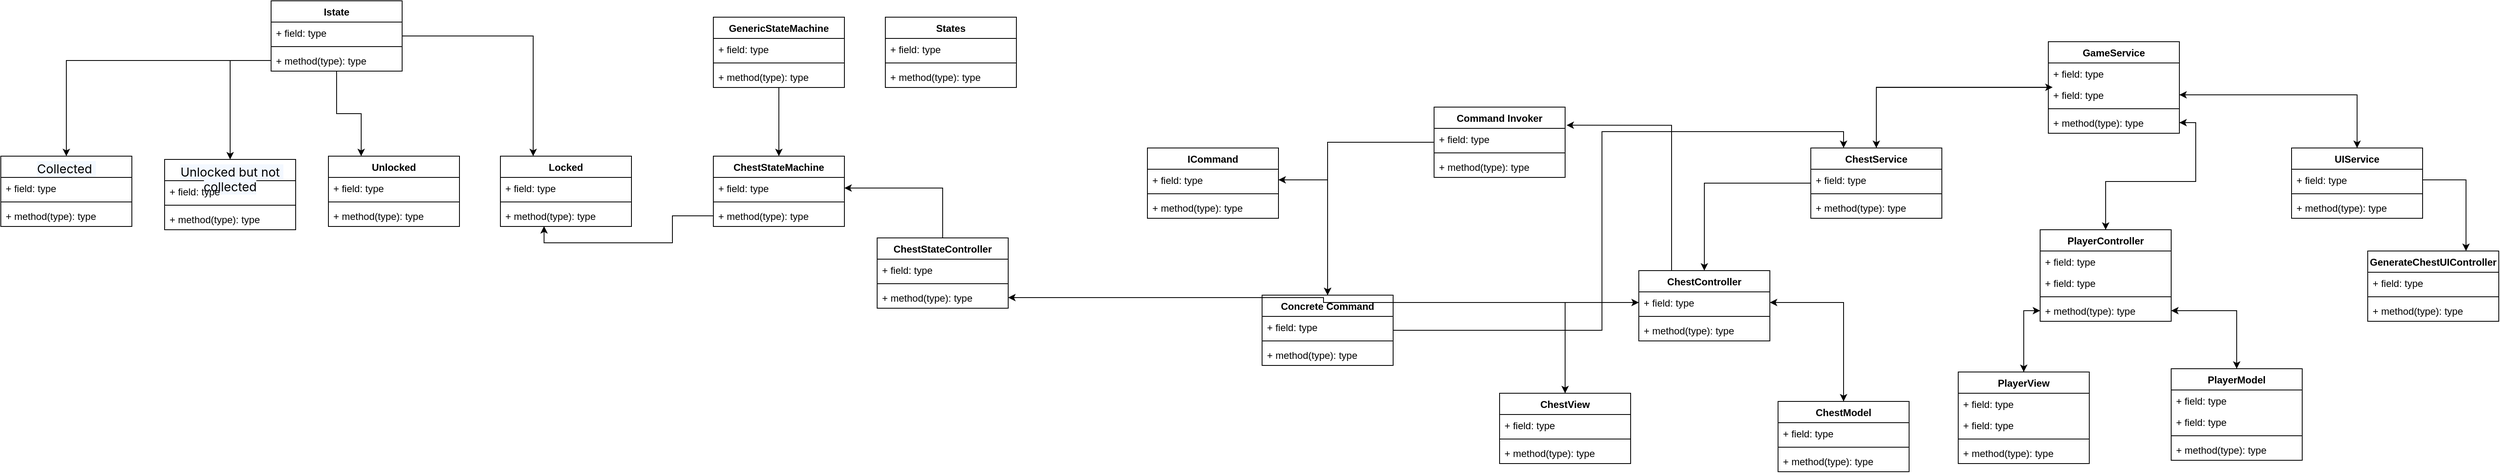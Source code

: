 <mxfile version="26.0.16">
  <diagram id="C5RBs43oDa-KdzZeNtuy" name="Page-1">
    <mxGraphModel dx="5441" dy="1869" grid="1" gridSize="10" guides="1" tooltips="1" connect="1" arrows="1" fold="1" page="1" pageScale="1" pageWidth="827" pageHeight="1169" math="0" shadow="0">
      <root>
        <mxCell id="WIyWlLk6GJQsqaUBKTNV-0" />
        <mxCell id="WIyWlLk6GJQsqaUBKTNV-1" parent="WIyWlLk6GJQsqaUBKTNV-0" />
        <mxCell id="Wycc-KUgtNByWeWUPAHY-30" style="edgeStyle=orthogonalEdgeStyle;rounded=0;orthogonalLoop=1;jettySize=auto;html=1;entryX=0.5;entryY=0;entryDx=0;entryDy=0;" parent="WIyWlLk6GJQsqaUBKTNV-1" source="Wycc-KUgtNByWeWUPAHY-13" target="Wycc-KUgtNByWeWUPAHY-22" edge="1">
          <mxGeometry relative="1" as="geometry" />
        </mxCell>
        <mxCell id="Wycc-KUgtNByWeWUPAHY-13" value="GameService" style="swimlane;fontStyle=1;align=center;verticalAlign=top;childLayout=stackLayout;horizontal=1;startSize=26;horizontalStack=0;resizeParent=1;resizeParentMax=0;resizeLast=0;collapsible=1;marginBottom=0;whiteSpace=wrap;html=1;" parent="WIyWlLk6GJQsqaUBKTNV-1" vertex="1">
          <mxGeometry x="370" y="90" width="160" height="112" as="geometry" />
        </mxCell>
        <mxCell id="Wycc-KUgtNByWeWUPAHY-29" value="+ field: type" style="text;strokeColor=none;fillColor=none;align=left;verticalAlign=top;spacingLeft=4;spacingRight=4;overflow=hidden;rotatable=0;points=[[0,0.5],[1,0.5]];portConstraint=eastwest;whiteSpace=wrap;html=1;" parent="Wycc-KUgtNByWeWUPAHY-13" vertex="1">
          <mxGeometry y="26" width="160" height="26" as="geometry" />
        </mxCell>
        <mxCell id="Wycc-KUgtNByWeWUPAHY-14" value="+ field: type" style="text;strokeColor=none;fillColor=none;align=left;verticalAlign=top;spacingLeft=4;spacingRight=4;overflow=hidden;rotatable=0;points=[[0,0.5],[1,0.5]];portConstraint=eastwest;whiteSpace=wrap;html=1;" parent="Wycc-KUgtNByWeWUPAHY-13" vertex="1">
          <mxGeometry y="52" width="160" height="26" as="geometry" />
        </mxCell>
        <mxCell id="Wycc-KUgtNByWeWUPAHY-15" value="" style="line;strokeWidth=1;fillColor=none;align=left;verticalAlign=middle;spacingTop=-1;spacingLeft=3;spacingRight=3;rotatable=0;labelPosition=right;points=[];portConstraint=eastwest;strokeColor=inherit;" parent="Wycc-KUgtNByWeWUPAHY-13" vertex="1">
          <mxGeometry y="78" width="160" height="8" as="geometry" />
        </mxCell>
        <mxCell id="Wycc-KUgtNByWeWUPAHY-16" value="+ method(type): type" style="text;strokeColor=none;fillColor=none;align=left;verticalAlign=top;spacingLeft=4;spacingRight=4;overflow=hidden;rotatable=0;points=[[0,0.5],[1,0.5]];portConstraint=eastwest;whiteSpace=wrap;html=1;" parent="Wycc-KUgtNByWeWUPAHY-13" vertex="1">
          <mxGeometry y="86" width="160" height="26" as="geometry" />
        </mxCell>
        <mxCell id="Wycc-KUgtNByWeWUPAHY-51" style="edgeStyle=orthogonalEdgeStyle;rounded=0;orthogonalLoop=1;jettySize=auto;html=1;exitX=0.5;exitY=0;exitDx=0;exitDy=0;" parent="WIyWlLk6GJQsqaUBKTNV-1" source="Wycc-KUgtNByWeWUPAHY-17" target="Wycc-KUgtNByWeWUPAHY-14" edge="1">
          <mxGeometry relative="1" as="geometry" />
        </mxCell>
        <mxCell id="Wycc-KUgtNByWeWUPAHY-17" value="UIService" style="swimlane;fontStyle=1;align=center;verticalAlign=top;childLayout=stackLayout;horizontal=1;startSize=26;horizontalStack=0;resizeParent=1;resizeParentMax=0;resizeLast=0;collapsible=1;marginBottom=0;whiteSpace=wrap;html=1;" parent="WIyWlLk6GJQsqaUBKTNV-1" vertex="1">
          <mxGeometry x="667" y="220" width="160" height="86" as="geometry" />
        </mxCell>
        <mxCell id="Wycc-KUgtNByWeWUPAHY-18" value="+ field: type" style="text;strokeColor=none;fillColor=none;align=left;verticalAlign=top;spacingLeft=4;spacingRight=4;overflow=hidden;rotatable=0;points=[[0,0.5],[1,0.5]];portConstraint=eastwest;whiteSpace=wrap;html=1;" parent="Wycc-KUgtNByWeWUPAHY-17" vertex="1">
          <mxGeometry y="26" width="160" height="26" as="geometry" />
        </mxCell>
        <mxCell id="Wycc-KUgtNByWeWUPAHY-19" value="" style="line;strokeWidth=1;fillColor=none;align=left;verticalAlign=middle;spacingTop=-1;spacingLeft=3;spacingRight=3;rotatable=0;labelPosition=right;points=[];portConstraint=eastwest;strokeColor=inherit;" parent="Wycc-KUgtNByWeWUPAHY-17" vertex="1">
          <mxGeometry y="52" width="160" height="8" as="geometry" />
        </mxCell>
        <mxCell id="Wycc-KUgtNByWeWUPAHY-20" value="+ method(type): type" style="text;strokeColor=none;fillColor=none;align=left;verticalAlign=top;spacingLeft=4;spacingRight=4;overflow=hidden;rotatable=0;points=[[0,0.5],[1,0.5]];portConstraint=eastwest;whiteSpace=wrap;html=1;" parent="Wycc-KUgtNByWeWUPAHY-17" vertex="1">
          <mxGeometry y="60" width="160" height="26" as="geometry" />
        </mxCell>
        <mxCell id="Wycc-KUgtNByWeWUPAHY-21" style="edgeStyle=orthogonalEdgeStyle;rounded=0;orthogonalLoop=1;jettySize=auto;html=1;entryX=0.5;entryY=0;entryDx=0;entryDy=0;" parent="WIyWlLk6GJQsqaUBKTNV-1" source="Wycc-KUgtNByWeWUPAHY-14" target="Wycc-KUgtNByWeWUPAHY-17" edge="1">
          <mxGeometry relative="1" as="geometry" />
        </mxCell>
        <mxCell id="Wycc-KUgtNByWeWUPAHY-35" style="edgeStyle=orthogonalEdgeStyle;rounded=0;orthogonalLoop=1;jettySize=auto;html=1;" parent="WIyWlLk6GJQsqaUBKTNV-1" source="Wycc-KUgtNByWeWUPAHY-22" target="Wycc-KUgtNByWeWUPAHY-31" edge="1">
          <mxGeometry relative="1" as="geometry" />
        </mxCell>
        <mxCell id="Wycc-KUgtNByWeWUPAHY-22" value="ChestService" style="swimlane;fontStyle=1;align=center;verticalAlign=top;childLayout=stackLayout;horizontal=1;startSize=26;horizontalStack=0;resizeParent=1;resizeParentMax=0;resizeLast=0;collapsible=1;marginBottom=0;whiteSpace=wrap;html=1;" parent="WIyWlLk6GJQsqaUBKTNV-1" vertex="1">
          <mxGeometry x="80" y="220" width="160" height="86" as="geometry" />
        </mxCell>
        <mxCell id="Wycc-KUgtNByWeWUPAHY-23" value="+ field: type" style="text;strokeColor=none;fillColor=none;align=left;verticalAlign=top;spacingLeft=4;spacingRight=4;overflow=hidden;rotatable=0;points=[[0,0.5],[1,0.5]];portConstraint=eastwest;whiteSpace=wrap;html=1;" parent="Wycc-KUgtNByWeWUPAHY-22" vertex="1">
          <mxGeometry y="26" width="160" height="26" as="geometry" />
        </mxCell>
        <mxCell id="Wycc-KUgtNByWeWUPAHY-24" value="" style="line;strokeWidth=1;fillColor=none;align=left;verticalAlign=middle;spacingTop=-1;spacingLeft=3;spacingRight=3;rotatable=0;labelPosition=right;points=[];portConstraint=eastwest;strokeColor=inherit;" parent="Wycc-KUgtNByWeWUPAHY-22" vertex="1">
          <mxGeometry y="52" width="160" height="8" as="geometry" />
        </mxCell>
        <mxCell id="Wycc-KUgtNByWeWUPAHY-25" value="+ method(type): type" style="text;strokeColor=none;fillColor=none;align=left;verticalAlign=top;spacingLeft=4;spacingRight=4;overflow=hidden;rotatable=0;points=[[0,0.5],[1,0.5]];portConstraint=eastwest;whiteSpace=wrap;html=1;" parent="Wycc-KUgtNByWeWUPAHY-22" vertex="1">
          <mxGeometry y="60" width="160" height="26" as="geometry" />
        </mxCell>
        <mxCell id="Wycc-KUgtNByWeWUPAHY-28" style="edgeStyle=orthogonalEdgeStyle;rounded=0;orthogonalLoop=1;jettySize=auto;html=1;entryX=0.033;entryY=0.146;entryDx=0;entryDy=0;entryPerimeter=0;" parent="WIyWlLk6GJQsqaUBKTNV-1" source="Wycc-KUgtNByWeWUPAHY-22" target="Wycc-KUgtNByWeWUPAHY-14" edge="1">
          <mxGeometry relative="1" as="geometry" />
        </mxCell>
        <mxCell id="Wycc-KUgtNByWeWUPAHY-31" value="ChestController" style="swimlane;fontStyle=1;align=center;verticalAlign=top;childLayout=stackLayout;horizontal=1;startSize=26;horizontalStack=0;resizeParent=1;resizeParentMax=0;resizeLast=0;collapsible=1;marginBottom=0;whiteSpace=wrap;html=1;" parent="WIyWlLk6GJQsqaUBKTNV-1" vertex="1">
          <mxGeometry x="-130" y="370" width="160" height="86" as="geometry" />
        </mxCell>
        <mxCell id="Wycc-KUgtNByWeWUPAHY-32" value="+ field: type" style="text;strokeColor=none;fillColor=none;align=left;verticalAlign=top;spacingLeft=4;spacingRight=4;overflow=hidden;rotatable=0;points=[[0,0.5],[1,0.5]];portConstraint=eastwest;whiteSpace=wrap;html=1;" parent="Wycc-KUgtNByWeWUPAHY-31" vertex="1">
          <mxGeometry y="26" width="160" height="26" as="geometry" />
        </mxCell>
        <mxCell id="Wycc-KUgtNByWeWUPAHY-33" value="" style="line;strokeWidth=1;fillColor=none;align=left;verticalAlign=middle;spacingTop=-1;spacingLeft=3;spacingRight=3;rotatable=0;labelPosition=right;points=[];portConstraint=eastwest;strokeColor=inherit;" parent="Wycc-KUgtNByWeWUPAHY-31" vertex="1">
          <mxGeometry y="52" width="160" height="8" as="geometry" />
        </mxCell>
        <mxCell id="Wycc-KUgtNByWeWUPAHY-34" value="+ method(type): type" style="text;strokeColor=none;fillColor=none;align=left;verticalAlign=top;spacingLeft=4;spacingRight=4;overflow=hidden;rotatable=0;points=[[0,0.5],[1,0.5]];portConstraint=eastwest;whiteSpace=wrap;html=1;" parent="Wycc-KUgtNByWeWUPAHY-31" vertex="1">
          <mxGeometry y="60" width="160" height="26" as="geometry" />
        </mxCell>
        <mxCell id="Wycc-KUgtNByWeWUPAHY-49" style="edgeStyle=orthogonalEdgeStyle;rounded=0;orthogonalLoop=1;jettySize=auto;html=1;exitX=0.5;exitY=0;exitDx=0;exitDy=0;entryX=0;entryY=0.5;entryDx=0;entryDy=0;" parent="WIyWlLk6GJQsqaUBKTNV-1" source="Wycc-KUgtNByWeWUPAHY-36" target="Wycc-KUgtNByWeWUPAHY-32" edge="1">
          <mxGeometry relative="1" as="geometry" />
        </mxCell>
        <mxCell id="Wycc-KUgtNByWeWUPAHY-36" value="ChestView" style="swimlane;fontStyle=1;align=center;verticalAlign=top;childLayout=stackLayout;horizontal=1;startSize=26;horizontalStack=0;resizeParent=1;resizeParentMax=0;resizeLast=0;collapsible=1;marginBottom=0;whiteSpace=wrap;html=1;" parent="WIyWlLk6GJQsqaUBKTNV-1" vertex="1">
          <mxGeometry x="-300" y="520" width="160" height="86" as="geometry" />
        </mxCell>
        <mxCell id="Wycc-KUgtNByWeWUPAHY-37" value="+ field: type" style="text;strokeColor=none;fillColor=none;align=left;verticalAlign=top;spacingLeft=4;spacingRight=4;overflow=hidden;rotatable=0;points=[[0,0.5],[1,0.5]];portConstraint=eastwest;whiteSpace=wrap;html=1;" parent="Wycc-KUgtNByWeWUPAHY-36" vertex="1">
          <mxGeometry y="26" width="160" height="26" as="geometry" />
        </mxCell>
        <mxCell id="Wycc-KUgtNByWeWUPAHY-38" value="" style="line;strokeWidth=1;fillColor=none;align=left;verticalAlign=middle;spacingTop=-1;spacingLeft=3;spacingRight=3;rotatable=0;labelPosition=right;points=[];portConstraint=eastwest;strokeColor=inherit;" parent="Wycc-KUgtNByWeWUPAHY-36" vertex="1">
          <mxGeometry y="52" width="160" height="8" as="geometry" />
        </mxCell>
        <mxCell id="Wycc-KUgtNByWeWUPAHY-39" value="+ method(type): type" style="text;strokeColor=none;fillColor=none;align=left;verticalAlign=top;spacingLeft=4;spacingRight=4;overflow=hidden;rotatable=0;points=[[0,0.5],[1,0.5]];portConstraint=eastwest;whiteSpace=wrap;html=1;" parent="Wycc-KUgtNByWeWUPAHY-36" vertex="1">
          <mxGeometry y="60" width="160" height="26" as="geometry" />
        </mxCell>
        <mxCell id="Wycc-KUgtNByWeWUPAHY-47" style="edgeStyle=orthogonalEdgeStyle;rounded=0;orthogonalLoop=1;jettySize=auto;html=1;exitX=0.5;exitY=0;exitDx=0;exitDy=0;entryX=1;entryY=0.5;entryDx=0;entryDy=0;" parent="WIyWlLk6GJQsqaUBKTNV-1" source="Wycc-KUgtNByWeWUPAHY-40" target="Wycc-KUgtNByWeWUPAHY-32" edge="1">
          <mxGeometry relative="1" as="geometry" />
        </mxCell>
        <mxCell id="Wycc-KUgtNByWeWUPAHY-40" value="ChestModel" style="swimlane;fontStyle=1;align=center;verticalAlign=top;childLayout=stackLayout;horizontal=1;startSize=26;horizontalStack=0;resizeParent=1;resizeParentMax=0;resizeLast=0;collapsible=1;marginBottom=0;whiteSpace=wrap;html=1;" parent="WIyWlLk6GJQsqaUBKTNV-1" vertex="1">
          <mxGeometry x="40" y="530" width="160" height="86" as="geometry" />
        </mxCell>
        <mxCell id="Wycc-KUgtNByWeWUPAHY-41" value="+ field: type" style="text;strokeColor=none;fillColor=none;align=left;verticalAlign=top;spacingLeft=4;spacingRight=4;overflow=hidden;rotatable=0;points=[[0,0.5],[1,0.5]];portConstraint=eastwest;whiteSpace=wrap;html=1;" parent="Wycc-KUgtNByWeWUPAHY-40" vertex="1">
          <mxGeometry y="26" width="160" height="26" as="geometry" />
        </mxCell>
        <mxCell id="Wycc-KUgtNByWeWUPAHY-42" value="" style="line;strokeWidth=1;fillColor=none;align=left;verticalAlign=middle;spacingTop=-1;spacingLeft=3;spacingRight=3;rotatable=0;labelPosition=right;points=[];portConstraint=eastwest;strokeColor=inherit;" parent="Wycc-KUgtNByWeWUPAHY-40" vertex="1">
          <mxGeometry y="52" width="160" height="8" as="geometry" />
        </mxCell>
        <mxCell id="Wycc-KUgtNByWeWUPAHY-43" value="+ method(type): type" style="text;strokeColor=none;fillColor=none;align=left;verticalAlign=top;spacingLeft=4;spacingRight=4;overflow=hidden;rotatable=0;points=[[0,0.5],[1,0.5]];portConstraint=eastwest;whiteSpace=wrap;html=1;" parent="Wycc-KUgtNByWeWUPAHY-40" vertex="1">
          <mxGeometry y="60" width="160" height="26" as="geometry" />
        </mxCell>
        <mxCell id="Wycc-KUgtNByWeWUPAHY-50" style="edgeStyle=orthogonalEdgeStyle;rounded=0;orthogonalLoop=1;jettySize=auto;html=1;exitX=0;exitY=0.5;exitDx=0;exitDy=0;entryX=0.5;entryY=0;entryDx=0;entryDy=0;" parent="WIyWlLk6GJQsqaUBKTNV-1" source="Wycc-KUgtNByWeWUPAHY-32" target="Wycc-KUgtNByWeWUPAHY-36" edge="1">
          <mxGeometry relative="1" as="geometry" />
        </mxCell>
        <mxCell id="Wycc-KUgtNByWeWUPAHY-52" style="edgeStyle=orthogonalEdgeStyle;rounded=0;orthogonalLoop=1;jettySize=auto;html=1;exitX=1;exitY=0.5;exitDx=0;exitDy=0;entryX=0.5;entryY=0;entryDx=0;entryDy=0;" parent="WIyWlLk6GJQsqaUBKTNV-1" source="Wycc-KUgtNByWeWUPAHY-32" target="Wycc-KUgtNByWeWUPAHY-40" edge="1">
          <mxGeometry relative="1" as="geometry" />
        </mxCell>
        <mxCell id="Wycc-KUgtNByWeWUPAHY-63" style="edgeStyle=orthogonalEdgeStyle;rounded=0;orthogonalLoop=1;jettySize=auto;html=1;entryX=1;entryY=0.5;entryDx=0;entryDy=0;" parent="WIyWlLk6GJQsqaUBKTNV-1" source="Wycc-KUgtNByWeWUPAHY-53" target="Wycc-KUgtNByWeWUPAHY-16" edge="1">
          <mxGeometry relative="1" as="geometry" />
        </mxCell>
        <mxCell id="Wycc-KUgtNByWeWUPAHY-53" value="PlayerController" style="swimlane;fontStyle=1;align=center;verticalAlign=top;childLayout=stackLayout;horizontal=1;startSize=26;horizontalStack=0;resizeParent=1;resizeParentMax=0;resizeLast=0;collapsible=1;marginBottom=0;whiteSpace=wrap;html=1;" parent="WIyWlLk6GJQsqaUBKTNV-1" vertex="1">
          <mxGeometry x="360" y="320" width="160" height="112" as="geometry" />
        </mxCell>
        <mxCell id="Wycc-KUgtNByWeWUPAHY-54" value="+ field: type" style="text;strokeColor=none;fillColor=none;align=left;verticalAlign=top;spacingLeft=4;spacingRight=4;overflow=hidden;rotatable=0;points=[[0,0.5],[1,0.5]];portConstraint=eastwest;whiteSpace=wrap;html=1;" parent="Wycc-KUgtNByWeWUPAHY-53" vertex="1">
          <mxGeometry y="26" width="160" height="26" as="geometry" />
        </mxCell>
        <mxCell id="Wycc-KUgtNByWeWUPAHY-55" value="+ field: type" style="text;strokeColor=none;fillColor=none;align=left;verticalAlign=top;spacingLeft=4;spacingRight=4;overflow=hidden;rotatable=0;points=[[0,0.5],[1,0.5]];portConstraint=eastwest;whiteSpace=wrap;html=1;" parent="Wycc-KUgtNByWeWUPAHY-53" vertex="1">
          <mxGeometry y="52" width="160" height="26" as="geometry" />
        </mxCell>
        <mxCell id="Wycc-KUgtNByWeWUPAHY-56" value="" style="line;strokeWidth=1;fillColor=none;align=left;verticalAlign=middle;spacingTop=-1;spacingLeft=3;spacingRight=3;rotatable=0;labelPosition=right;points=[];portConstraint=eastwest;strokeColor=inherit;" parent="Wycc-KUgtNByWeWUPAHY-53" vertex="1">
          <mxGeometry y="78" width="160" height="8" as="geometry" />
        </mxCell>
        <mxCell id="Wycc-KUgtNByWeWUPAHY-57" value="+ method(type): type" style="text;strokeColor=none;fillColor=none;align=left;verticalAlign=top;spacingLeft=4;spacingRight=4;overflow=hidden;rotatable=0;points=[[0,0.5],[1,0.5]];portConstraint=eastwest;whiteSpace=wrap;html=1;" parent="Wycc-KUgtNByWeWUPAHY-53" vertex="1">
          <mxGeometry y="86" width="160" height="26" as="geometry" />
        </mxCell>
        <mxCell id="Wycc-KUgtNByWeWUPAHY-62" style="edgeStyle=orthogonalEdgeStyle;rounded=0;orthogonalLoop=1;jettySize=auto;html=1;exitX=1;exitY=0.5;exitDx=0;exitDy=0;entryX=0.5;entryY=0;entryDx=0;entryDy=0;" parent="WIyWlLk6GJQsqaUBKTNV-1" source="Wycc-KUgtNByWeWUPAHY-16" target="Wycc-KUgtNByWeWUPAHY-53" edge="1">
          <mxGeometry relative="1" as="geometry" />
        </mxCell>
        <mxCell id="Wycc-KUgtNByWeWUPAHY-86" style="edgeStyle=orthogonalEdgeStyle;rounded=0;orthogonalLoop=1;jettySize=auto;html=1;entryX=1;entryY=0.5;entryDx=0;entryDy=0;" parent="WIyWlLk6GJQsqaUBKTNV-1" source="Wycc-KUgtNByWeWUPAHY-69" target="Wycc-KUgtNByWeWUPAHY-57" edge="1">
          <mxGeometry relative="1" as="geometry" />
        </mxCell>
        <mxCell id="Wycc-KUgtNByWeWUPAHY-69" value="PlayerModel" style="swimlane;fontStyle=1;align=center;verticalAlign=top;childLayout=stackLayout;horizontal=1;startSize=26;horizontalStack=0;resizeParent=1;resizeParentMax=0;resizeLast=0;collapsible=1;marginBottom=0;whiteSpace=wrap;html=1;" parent="WIyWlLk6GJQsqaUBKTNV-1" vertex="1">
          <mxGeometry x="520" y="490" width="160" height="112" as="geometry" />
        </mxCell>
        <mxCell id="Wycc-KUgtNByWeWUPAHY-70" value="+ field: type" style="text;strokeColor=none;fillColor=none;align=left;verticalAlign=top;spacingLeft=4;spacingRight=4;overflow=hidden;rotatable=0;points=[[0,0.5],[1,0.5]];portConstraint=eastwest;whiteSpace=wrap;html=1;" parent="Wycc-KUgtNByWeWUPAHY-69" vertex="1">
          <mxGeometry y="26" width="160" height="26" as="geometry" />
        </mxCell>
        <mxCell id="Wycc-KUgtNByWeWUPAHY-71" value="+ field: type" style="text;strokeColor=none;fillColor=none;align=left;verticalAlign=top;spacingLeft=4;spacingRight=4;overflow=hidden;rotatable=0;points=[[0,0.5],[1,0.5]];portConstraint=eastwest;whiteSpace=wrap;html=1;" parent="Wycc-KUgtNByWeWUPAHY-69" vertex="1">
          <mxGeometry y="52" width="160" height="26" as="geometry" />
        </mxCell>
        <mxCell id="Wycc-KUgtNByWeWUPAHY-72" value="" style="line;strokeWidth=1;fillColor=none;align=left;verticalAlign=middle;spacingTop=-1;spacingLeft=3;spacingRight=3;rotatable=0;labelPosition=right;points=[];portConstraint=eastwest;strokeColor=inherit;" parent="Wycc-KUgtNByWeWUPAHY-69" vertex="1">
          <mxGeometry y="78" width="160" height="8" as="geometry" />
        </mxCell>
        <mxCell id="Wycc-KUgtNByWeWUPAHY-73" value="+ method(type): type" style="text;strokeColor=none;fillColor=none;align=left;verticalAlign=top;spacingLeft=4;spacingRight=4;overflow=hidden;rotatable=0;points=[[0,0.5],[1,0.5]];portConstraint=eastwest;whiteSpace=wrap;html=1;" parent="Wycc-KUgtNByWeWUPAHY-69" vertex="1">
          <mxGeometry y="86" width="160" height="26" as="geometry" />
        </mxCell>
        <mxCell id="Wycc-KUgtNByWeWUPAHY-90" style="edgeStyle=orthogonalEdgeStyle;rounded=0;orthogonalLoop=1;jettySize=auto;html=1;entryX=0;entryY=0.5;entryDx=0;entryDy=0;" parent="WIyWlLk6GJQsqaUBKTNV-1" source="Wycc-KUgtNByWeWUPAHY-74" target="Wycc-KUgtNByWeWUPAHY-57" edge="1">
          <mxGeometry relative="1" as="geometry" />
        </mxCell>
        <mxCell id="Wycc-KUgtNByWeWUPAHY-74" value="PlayerView" style="swimlane;fontStyle=1;align=center;verticalAlign=top;childLayout=stackLayout;horizontal=1;startSize=26;horizontalStack=0;resizeParent=1;resizeParentMax=0;resizeLast=0;collapsible=1;marginBottom=0;whiteSpace=wrap;html=1;" parent="WIyWlLk6GJQsqaUBKTNV-1" vertex="1">
          <mxGeometry x="260" y="494" width="160" height="112" as="geometry" />
        </mxCell>
        <mxCell id="Wycc-KUgtNByWeWUPAHY-75" value="+ field: type" style="text;strokeColor=none;fillColor=none;align=left;verticalAlign=top;spacingLeft=4;spacingRight=4;overflow=hidden;rotatable=0;points=[[0,0.5],[1,0.5]];portConstraint=eastwest;whiteSpace=wrap;html=1;" parent="Wycc-KUgtNByWeWUPAHY-74" vertex="1">
          <mxGeometry y="26" width="160" height="26" as="geometry" />
        </mxCell>
        <mxCell id="Wycc-KUgtNByWeWUPAHY-76" value="+ field: type" style="text;strokeColor=none;fillColor=none;align=left;verticalAlign=top;spacingLeft=4;spacingRight=4;overflow=hidden;rotatable=0;points=[[0,0.5],[1,0.5]];portConstraint=eastwest;whiteSpace=wrap;html=1;" parent="Wycc-KUgtNByWeWUPAHY-74" vertex="1">
          <mxGeometry y="52" width="160" height="26" as="geometry" />
        </mxCell>
        <mxCell id="Wycc-KUgtNByWeWUPAHY-77" value="" style="line;strokeWidth=1;fillColor=none;align=left;verticalAlign=middle;spacingTop=-1;spacingLeft=3;spacingRight=3;rotatable=0;labelPosition=right;points=[];portConstraint=eastwest;strokeColor=inherit;" parent="Wycc-KUgtNByWeWUPAHY-74" vertex="1">
          <mxGeometry y="78" width="160" height="8" as="geometry" />
        </mxCell>
        <mxCell id="Wycc-KUgtNByWeWUPAHY-78" value="+ method(type): type" style="text;strokeColor=none;fillColor=none;align=left;verticalAlign=top;spacingLeft=4;spacingRight=4;overflow=hidden;rotatable=0;points=[[0,0.5],[1,0.5]];portConstraint=eastwest;whiteSpace=wrap;html=1;" parent="Wycc-KUgtNByWeWUPAHY-74" vertex="1">
          <mxGeometry y="86" width="160" height="26" as="geometry" />
        </mxCell>
        <mxCell id="Wycc-KUgtNByWeWUPAHY-85" style="edgeStyle=orthogonalEdgeStyle;rounded=0;orthogonalLoop=1;jettySize=auto;html=1;exitX=1;exitY=0.5;exitDx=0;exitDy=0;entryX=0.5;entryY=0;entryDx=0;entryDy=0;" parent="WIyWlLk6GJQsqaUBKTNV-1" source="Wycc-KUgtNByWeWUPAHY-57" target="Wycc-KUgtNByWeWUPAHY-69" edge="1">
          <mxGeometry relative="1" as="geometry" />
        </mxCell>
        <mxCell id="Wycc-KUgtNByWeWUPAHY-89" style="edgeStyle=orthogonalEdgeStyle;rounded=0;orthogonalLoop=1;jettySize=auto;html=1;exitX=0;exitY=0.5;exitDx=0;exitDy=0;" parent="WIyWlLk6GJQsqaUBKTNV-1" source="Wycc-KUgtNByWeWUPAHY-57" target="Wycc-KUgtNByWeWUPAHY-74" edge="1">
          <mxGeometry relative="1" as="geometry" />
        </mxCell>
        <mxCell id="Wycc-KUgtNByWeWUPAHY-91" value="ICommand" style="swimlane;fontStyle=1;align=center;verticalAlign=top;childLayout=stackLayout;horizontal=1;startSize=26;horizontalStack=0;resizeParent=1;resizeParentMax=0;resizeLast=0;collapsible=1;marginBottom=0;whiteSpace=wrap;html=1;" parent="WIyWlLk6GJQsqaUBKTNV-1" vertex="1">
          <mxGeometry x="-730" y="220" width="160" height="86" as="geometry" />
        </mxCell>
        <mxCell id="Wycc-KUgtNByWeWUPAHY-92" value="+ field: type" style="text;strokeColor=none;fillColor=none;align=left;verticalAlign=top;spacingLeft=4;spacingRight=4;overflow=hidden;rotatable=0;points=[[0,0.5],[1,0.5]];portConstraint=eastwest;whiteSpace=wrap;html=1;" parent="Wycc-KUgtNByWeWUPAHY-91" vertex="1">
          <mxGeometry y="26" width="160" height="26" as="geometry" />
        </mxCell>
        <mxCell id="Wycc-KUgtNByWeWUPAHY-93" value="" style="line;strokeWidth=1;fillColor=none;align=left;verticalAlign=middle;spacingTop=-1;spacingLeft=3;spacingRight=3;rotatable=0;labelPosition=right;points=[];portConstraint=eastwest;strokeColor=inherit;" parent="Wycc-KUgtNByWeWUPAHY-91" vertex="1">
          <mxGeometry y="52" width="160" height="8" as="geometry" />
        </mxCell>
        <mxCell id="Wycc-KUgtNByWeWUPAHY-94" value="+ method(type): type" style="text;strokeColor=none;fillColor=none;align=left;verticalAlign=top;spacingLeft=4;spacingRight=4;overflow=hidden;rotatable=0;points=[[0,0.5],[1,0.5]];portConstraint=eastwest;whiteSpace=wrap;html=1;" parent="Wycc-KUgtNByWeWUPAHY-91" vertex="1">
          <mxGeometry y="60" width="160" height="26" as="geometry" />
        </mxCell>
        <mxCell id="Wycc-KUgtNByWeWUPAHY-106" style="edgeStyle=orthogonalEdgeStyle;rounded=0;orthogonalLoop=1;jettySize=auto;html=1;entryX=1;entryY=0.5;entryDx=0;entryDy=0;" parent="WIyWlLk6GJQsqaUBKTNV-1" source="Wycc-KUgtNByWeWUPAHY-96" target="Wycc-KUgtNByWeWUPAHY-92" edge="1">
          <mxGeometry relative="1" as="geometry" />
        </mxCell>
        <mxCell id="Wycc-KUgtNByWeWUPAHY-120" style="edgeStyle=orthogonalEdgeStyle;rounded=0;orthogonalLoop=1;jettySize=auto;html=1;entryX=0.25;entryY=0;entryDx=0;entryDy=0;" parent="WIyWlLk6GJQsqaUBKTNV-1" source="Wycc-KUgtNByWeWUPAHY-96" target="Wycc-KUgtNByWeWUPAHY-22" edge="1">
          <mxGeometry relative="1" as="geometry" />
        </mxCell>
        <mxCell id="Wycc-KUgtNByWeWUPAHY-96" value="Concrete Command" style="swimlane;fontStyle=1;align=center;verticalAlign=top;childLayout=stackLayout;horizontal=1;startSize=26;horizontalStack=0;resizeParent=1;resizeParentMax=0;resizeLast=0;collapsible=1;marginBottom=0;whiteSpace=wrap;html=1;" parent="WIyWlLk6GJQsqaUBKTNV-1" vertex="1">
          <mxGeometry x="-590" y="400" width="160" height="86" as="geometry" />
        </mxCell>
        <mxCell id="Wycc-KUgtNByWeWUPAHY-97" value="+ field: type" style="text;strokeColor=none;fillColor=none;align=left;verticalAlign=top;spacingLeft=4;spacingRight=4;overflow=hidden;rotatable=0;points=[[0,0.5],[1,0.5]];portConstraint=eastwest;whiteSpace=wrap;html=1;" parent="Wycc-KUgtNByWeWUPAHY-96" vertex="1">
          <mxGeometry y="26" width="160" height="26" as="geometry" />
        </mxCell>
        <mxCell id="Wycc-KUgtNByWeWUPAHY-98" value="" style="line;strokeWidth=1;fillColor=none;align=left;verticalAlign=middle;spacingTop=-1;spacingLeft=3;spacingRight=3;rotatable=0;labelPosition=right;points=[];portConstraint=eastwest;strokeColor=inherit;" parent="Wycc-KUgtNByWeWUPAHY-96" vertex="1">
          <mxGeometry y="52" width="160" height="8" as="geometry" />
        </mxCell>
        <mxCell id="Wycc-KUgtNByWeWUPAHY-99" value="+ method(type): type" style="text;strokeColor=none;fillColor=none;align=left;verticalAlign=top;spacingLeft=4;spacingRight=4;overflow=hidden;rotatable=0;points=[[0,0.5],[1,0.5]];portConstraint=eastwest;whiteSpace=wrap;html=1;" parent="Wycc-KUgtNByWeWUPAHY-96" vertex="1">
          <mxGeometry y="60" width="160" height="26" as="geometry" />
        </mxCell>
        <mxCell id="Wycc-KUgtNByWeWUPAHY-105" style="edgeStyle=orthogonalEdgeStyle;rounded=0;orthogonalLoop=1;jettySize=auto;html=1;exitX=1;exitY=0.5;exitDx=0;exitDy=0;" parent="WIyWlLk6GJQsqaUBKTNV-1" source="Wycc-KUgtNByWeWUPAHY-92" target="Wycc-KUgtNByWeWUPAHY-96" edge="1">
          <mxGeometry relative="1" as="geometry" />
        </mxCell>
        <mxCell id="Wycc-KUgtNByWeWUPAHY-111" style="edgeStyle=orthogonalEdgeStyle;rounded=0;orthogonalLoop=1;jettySize=auto;html=1;" parent="WIyWlLk6GJQsqaUBKTNV-1" source="Wycc-KUgtNByWeWUPAHY-107" target="Wycc-KUgtNByWeWUPAHY-96" edge="1">
          <mxGeometry relative="1" as="geometry" />
        </mxCell>
        <mxCell id="Wycc-KUgtNByWeWUPAHY-107" value="Command Invoker" style="swimlane;fontStyle=1;align=center;verticalAlign=top;childLayout=stackLayout;horizontal=1;startSize=26;horizontalStack=0;resizeParent=1;resizeParentMax=0;resizeLast=0;collapsible=1;marginBottom=0;whiteSpace=wrap;html=1;" parent="WIyWlLk6GJQsqaUBKTNV-1" vertex="1">
          <mxGeometry x="-380" y="170" width="160" height="86" as="geometry" />
        </mxCell>
        <mxCell id="Wycc-KUgtNByWeWUPAHY-108" value="+ field: type" style="text;strokeColor=none;fillColor=none;align=left;verticalAlign=top;spacingLeft=4;spacingRight=4;overflow=hidden;rotatable=0;points=[[0,0.5],[1,0.5]];portConstraint=eastwest;whiteSpace=wrap;html=1;" parent="Wycc-KUgtNByWeWUPAHY-107" vertex="1">
          <mxGeometry y="26" width="160" height="26" as="geometry" />
        </mxCell>
        <mxCell id="Wycc-KUgtNByWeWUPAHY-109" value="" style="line;strokeWidth=1;fillColor=none;align=left;verticalAlign=middle;spacingTop=-1;spacingLeft=3;spacingRight=3;rotatable=0;labelPosition=right;points=[];portConstraint=eastwest;strokeColor=inherit;" parent="Wycc-KUgtNByWeWUPAHY-107" vertex="1">
          <mxGeometry y="52" width="160" height="8" as="geometry" />
        </mxCell>
        <mxCell id="Wycc-KUgtNByWeWUPAHY-110" value="+ method(type): type" style="text;strokeColor=none;fillColor=none;align=left;verticalAlign=top;spacingLeft=4;spacingRight=4;overflow=hidden;rotatable=0;points=[[0,0.5],[1,0.5]];portConstraint=eastwest;whiteSpace=wrap;html=1;" parent="Wycc-KUgtNByWeWUPAHY-107" vertex="1">
          <mxGeometry y="60" width="160" height="26" as="geometry" />
        </mxCell>
        <mxCell id="Wycc-KUgtNByWeWUPAHY-113" style="edgeStyle=orthogonalEdgeStyle;rounded=0;orthogonalLoop=1;jettySize=auto;html=1;exitX=0.25;exitY=0;exitDx=0;exitDy=0;entryX=1.011;entryY=-0.147;entryDx=0;entryDy=0;entryPerimeter=0;" parent="WIyWlLk6GJQsqaUBKTNV-1" source="Wycc-KUgtNByWeWUPAHY-31" target="Wycc-KUgtNByWeWUPAHY-108" edge="1">
          <mxGeometry relative="1" as="geometry" />
        </mxCell>
        <mxCell id="BJpJYRAkZO65a7XkcOXA-16" style="edgeStyle=orthogonalEdgeStyle;rounded=0;orthogonalLoop=1;jettySize=auto;html=1;entryX=0.5;entryY=0;entryDx=0;entryDy=0;" edge="1" parent="WIyWlLk6GJQsqaUBKTNV-1" source="BJpJYRAkZO65a7XkcOXA-0" target="BJpJYRAkZO65a7XkcOXA-12">
          <mxGeometry relative="1" as="geometry" />
        </mxCell>
        <mxCell id="BJpJYRAkZO65a7XkcOXA-0" value="GenericStateMachine" style="swimlane;fontStyle=1;align=center;verticalAlign=top;childLayout=stackLayout;horizontal=1;startSize=26;horizontalStack=0;resizeParent=1;resizeParentMax=0;resizeLast=0;collapsible=1;marginBottom=0;whiteSpace=wrap;html=1;" vertex="1" parent="WIyWlLk6GJQsqaUBKTNV-1">
          <mxGeometry x="-1260" y="60" width="160" height="86" as="geometry" />
        </mxCell>
        <mxCell id="BJpJYRAkZO65a7XkcOXA-1" value="+ field: type" style="text;strokeColor=none;fillColor=none;align=left;verticalAlign=top;spacingLeft=4;spacingRight=4;overflow=hidden;rotatable=0;points=[[0,0.5],[1,0.5]];portConstraint=eastwest;whiteSpace=wrap;html=1;" vertex="1" parent="BJpJYRAkZO65a7XkcOXA-0">
          <mxGeometry y="26" width="160" height="26" as="geometry" />
        </mxCell>
        <mxCell id="BJpJYRAkZO65a7XkcOXA-2" value="" style="line;strokeWidth=1;fillColor=none;align=left;verticalAlign=middle;spacingTop=-1;spacingLeft=3;spacingRight=3;rotatable=0;labelPosition=right;points=[];portConstraint=eastwest;strokeColor=inherit;" vertex="1" parent="BJpJYRAkZO65a7XkcOXA-0">
          <mxGeometry y="52" width="160" height="8" as="geometry" />
        </mxCell>
        <mxCell id="BJpJYRAkZO65a7XkcOXA-3" value="+ method(type): type" style="text;strokeColor=none;fillColor=none;align=left;verticalAlign=top;spacingLeft=4;spacingRight=4;overflow=hidden;rotatable=0;points=[[0,0.5],[1,0.5]];portConstraint=eastwest;whiteSpace=wrap;html=1;" vertex="1" parent="BJpJYRAkZO65a7XkcOXA-0">
          <mxGeometry y="60" width="160" height="26" as="geometry" />
        </mxCell>
        <mxCell id="BJpJYRAkZO65a7XkcOXA-34" style="edgeStyle=orthogonalEdgeStyle;rounded=0;orthogonalLoop=1;jettySize=auto;html=1;entryX=0.25;entryY=0;entryDx=0;entryDy=0;" edge="1" parent="WIyWlLk6GJQsqaUBKTNV-1" source="BJpJYRAkZO65a7XkcOXA-4" target="BJpJYRAkZO65a7XkcOXA-21">
          <mxGeometry relative="1" as="geometry" />
        </mxCell>
        <mxCell id="BJpJYRAkZO65a7XkcOXA-36" style="edgeStyle=orthogonalEdgeStyle;rounded=0;orthogonalLoop=1;jettySize=auto;html=1;entryX=0.25;entryY=0;entryDx=0;entryDy=0;" edge="1" parent="WIyWlLk6GJQsqaUBKTNV-1" source="BJpJYRAkZO65a7XkcOXA-4" target="BJpJYRAkZO65a7XkcOXA-17">
          <mxGeometry relative="1" as="geometry" />
        </mxCell>
        <mxCell id="BJpJYRAkZO65a7XkcOXA-4" value="Istate" style="swimlane;fontStyle=1;align=center;verticalAlign=top;childLayout=stackLayout;horizontal=1;startSize=26;horizontalStack=0;resizeParent=1;resizeParentMax=0;resizeLast=0;collapsible=1;marginBottom=0;whiteSpace=wrap;html=1;" vertex="1" parent="WIyWlLk6GJQsqaUBKTNV-1">
          <mxGeometry x="-1800" y="40" width="160" height="86" as="geometry" />
        </mxCell>
        <mxCell id="BJpJYRAkZO65a7XkcOXA-5" value="+ field: type" style="text;strokeColor=none;fillColor=none;align=left;verticalAlign=top;spacingLeft=4;spacingRight=4;overflow=hidden;rotatable=0;points=[[0,0.5],[1,0.5]];portConstraint=eastwest;whiteSpace=wrap;html=1;" vertex="1" parent="BJpJYRAkZO65a7XkcOXA-4">
          <mxGeometry y="26" width="160" height="26" as="geometry" />
        </mxCell>
        <mxCell id="BJpJYRAkZO65a7XkcOXA-6" value="" style="line;strokeWidth=1;fillColor=none;align=left;verticalAlign=middle;spacingTop=-1;spacingLeft=3;spacingRight=3;rotatable=0;labelPosition=right;points=[];portConstraint=eastwest;strokeColor=inherit;" vertex="1" parent="BJpJYRAkZO65a7XkcOXA-4">
          <mxGeometry y="52" width="160" height="8" as="geometry" />
        </mxCell>
        <mxCell id="BJpJYRAkZO65a7XkcOXA-7" value="+ method(type): type" style="text;strokeColor=none;fillColor=none;align=left;verticalAlign=top;spacingLeft=4;spacingRight=4;overflow=hidden;rotatable=0;points=[[0,0.5],[1,0.5]];portConstraint=eastwest;whiteSpace=wrap;html=1;" vertex="1" parent="BJpJYRAkZO65a7XkcOXA-4">
          <mxGeometry y="60" width="160" height="26" as="geometry" />
        </mxCell>
        <mxCell id="BJpJYRAkZO65a7XkcOXA-8" value="States" style="swimlane;fontStyle=1;align=center;verticalAlign=top;childLayout=stackLayout;horizontal=1;startSize=26;horizontalStack=0;resizeParent=1;resizeParentMax=0;resizeLast=0;collapsible=1;marginBottom=0;whiteSpace=wrap;html=1;" vertex="1" parent="WIyWlLk6GJQsqaUBKTNV-1">
          <mxGeometry x="-1050" y="60" width="160" height="86" as="geometry" />
        </mxCell>
        <mxCell id="BJpJYRAkZO65a7XkcOXA-9" value="+ field: type" style="text;strokeColor=none;fillColor=none;align=left;verticalAlign=top;spacingLeft=4;spacingRight=4;overflow=hidden;rotatable=0;points=[[0,0.5],[1,0.5]];portConstraint=eastwest;whiteSpace=wrap;html=1;" vertex="1" parent="BJpJYRAkZO65a7XkcOXA-8">
          <mxGeometry y="26" width="160" height="26" as="geometry" />
        </mxCell>
        <mxCell id="BJpJYRAkZO65a7XkcOXA-10" value="" style="line;strokeWidth=1;fillColor=none;align=left;verticalAlign=middle;spacingTop=-1;spacingLeft=3;spacingRight=3;rotatable=0;labelPosition=right;points=[];portConstraint=eastwest;strokeColor=inherit;" vertex="1" parent="BJpJYRAkZO65a7XkcOXA-8">
          <mxGeometry y="52" width="160" height="8" as="geometry" />
        </mxCell>
        <mxCell id="BJpJYRAkZO65a7XkcOXA-11" value="+ method(type): type" style="text;strokeColor=none;fillColor=none;align=left;verticalAlign=top;spacingLeft=4;spacingRight=4;overflow=hidden;rotatable=0;points=[[0,0.5],[1,0.5]];portConstraint=eastwest;whiteSpace=wrap;html=1;" vertex="1" parent="BJpJYRAkZO65a7XkcOXA-8">
          <mxGeometry y="60" width="160" height="26" as="geometry" />
        </mxCell>
        <mxCell id="BJpJYRAkZO65a7XkcOXA-12" value="ChestStateMachine" style="swimlane;fontStyle=1;align=center;verticalAlign=top;childLayout=stackLayout;horizontal=1;startSize=26;horizontalStack=0;resizeParent=1;resizeParentMax=0;resizeLast=0;collapsible=1;marginBottom=0;whiteSpace=wrap;html=1;" vertex="1" parent="WIyWlLk6GJQsqaUBKTNV-1">
          <mxGeometry x="-1260" y="230" width="160" height="86" as="geometry" />
        </mxCell>
        <mxCell id="BJpJYRAkZO65a7XkcOXA-13" value="+ field: type" style="text;strokeColor=none;fillColor=none;align=left;verticalAlign=top;spacingLeft=4;spacingRight=4;overflow=hidden;rotatable=0;points=[[0,0.5],[1,0.5]];portConstraint=eastwest;whiteSpace=wrap;html=1;" vertex="1" parent="BJpJYRAkZO65a7XkcOXA-12">
          <mxGeometry y="26" width="160" height="26" as="geometry" />
        </mxCell>
        <mxCell id="BJpJYRAkZO65a7XkcOXA-14" value="" style="line;strokeWidth=1;fillColor=none;align=left;verticalAlign=middle;spacingTop=-1;spacingLeft=3;spacingRight=3;rotatable=0;labelPosition=right;points=[];portConstraint=eastwest;strokeColor=inherit;" vertex="1" parent="BJpJYRAkZO65a7XkcOXA-12">
          <mxGeometry y="52" width="160" height="8" as="geometry" />
        </mxCell>
        <mxCell id="BJpJYRAkZO65a7XkcOXA-15" value="+ method(type): type" style="text;strokeColor=none;fillColor=none;align=left;verticalAlign=top;spacingLeft=4;spacingRight=4;overflow=hidden;rotatable=0;points=[[0,0.5],[1,0.5]];portConstraint=eastwest;whiteSpace=wrap;html=1;" vertex="1" parent="BJpJYRAkZO65a7XkcOXA-12">
          <mxGeometry y="60" width="160" height="26" as="geometry" />
        </mxCell>
        <mxCell id="BJpJYRAkZO65a7XkcOXA-17" value="Locked" style="swimlane;fontStyle=1;align=center;verticalAlign=top;childLayout=stackLayout;horizontal=1;startSize=26;horizontalStack=0;resizeParent=1;resizeParentMax=0;resizeLast=0;collapsible=1;marginBottom=0;whiteSpace=wrap;html=1;" vertex="1" parent="WIyWlLk6GJQsqaUBKTNV-1">
          <mxGeometry x="-1520" y="230" width="160" height="86" as="geometry" />
        </mxCell>
        <mxCell id="BJpJYRAkZO65a7XkcOXA-18" value="+ field: type" style="text;strokeColor=none;fillColor=none;align=left;verticalAlign=top;spacingLeft=4;spacingRight=4;overflow=hidden;rotatable=0;points=[[0,0.5],[1,0.5]];portConstraint=eastwest;whiteSpace=wrap;html=1;" vertex="1" parent="BJpJYRAkZO65a7XkcOXA-17">
          <mxGeometry y="26" width="160" height="26" as="geometry" />
        </mxCell>
        <mxCell id="BJpJYRAkZO65a7XkcOXA-19" value="" style="line;strokeWidth=1;fillColor=none;align=left;verticalAlign=middle;spacingTop=-1;spacingLeft=3;spacingRight=3;rotatable=0;labelPosition=right;points=[];portConstraint=eastwest;strokeColor=inherit;" vertex="1" parent="BJpJYRAkZO65a7XkcOXA-17">
          <mxGeometry y="52" width="160" height="8" as="geometry" />
        </mxCell>
        <mxCell id="BJpJYRAkZO65a7XkcOXA-20" value="+ method(type): type" style="text;strokeColor=none;fillColor=none;align=left;verticalAlign=top;spacingLeft=4;spacingRight=4;overflow=hidden;rotatable=0;points=[[0,0.5],[1,0.5]];portConstraint=eastwest;whiteSpace=wrap;html=1;" vertex="1" parent="BJpJYRAkZO65a7XkcOXA-17">
          <mxGeometry y="60" width="160" height="26" as="geometry" />
        </mxCell>
        <mxCell id="BJpJYRAkZO65a7XkcOXA-21" value="Unlocked" style="swimlane;fontStyle=1;align=center;verticalAlign=top;childLayout=stackLayout;horizontal=1;startSize=26;horizontalStack=0;resizeParent=1;resizeParentMax=0;resizeLast=0;collapsible=1;marginBottom=0;whiteSpace=wrap;html=1;" vertex="1" parent="WIyWlLk6GJQsqaUBKTNV-1">
          <mxGeometry x="-1730" y="230" width="160" height="86" as="geometry" />
        </mxCell>
        <mxCell id="BJpJYRAkZO65a7XkcOXA-22" value="+ field: type" style="text;strokeColor=none;fillColor=none;align=left;verticalAlign=top;spacingLeft=4;spacingRight=4;overflow=hidden;rotatable=0;points=[[0,0.5],[1,0.5]];portConstraint=eastwest;whiteSpace=wrap;html=1;" vertex="1" parent="BJpJYRAkZO65a7XkcOXA-21">
          <mxGeometry y="26" width="160" height="26" as="geometry" />
        </mxCell>
        <mxCell id="BJpJYRAkZO65a7XkcOXA-23" value="" style="line;strokeWidth=1;fillColor=none;align=left;verticalAlign=middle;spacingTop=-1;spacingLeft=3;spacingRight=3;rotatable=0;labelPosition=right;points=[];portConstraint=eastwest;strokeColor=inherit;" vertex="1" parent="BJpJYRAkZO65a7XkcOXA-21">
          <mxGeometry y="52" width="160" height="8" as="geometry" />
        </mxCell>
        <mxCell id="BJpJYRAkZO65a7XkcOXA-24" value="+ method(type): type" style="text;strokeColor=none;fillColor=none;align=left;verticalAlign=top;spacingLeft=4;spacingRight=4;overflow=hidden;rotatable=0;points=[[0,0.5],[1,0.5]];portConstraint=eastwest;whiteSpace=wrap;html=1;" vertex="1" parent="BJpJYRAkZO65a7XkcOXA-21">
          <mxGeometry y="60" width="160" height="26" as="geometry" />
        </mxCell>
        <mxCell id="BJpJYRAkZO65a7XkcOXA-26" value="&lt;span style=&quot;font-family: -apple-system, system-ui, BlinkMacSystemFont, &amp;quot;Segoe UI&amp;quot;, Roboto, &amp;quot;Helvetica Neue&amp;quot;, &amp;quot;Fira Sans&amp;quot;, Ubuntu, Oxygen, &amp;quot;Oxygen Sans&amp;quot;, Cantarell, &amp;quot;Droid Sans&amp;quot;, &amp;quot;Apple Color Emoji&amp;quot;, &amp;quot;Segoe UI Emoji&amp;quot;, &amp;quot;Segoe UI Symbol&amp;quot;, &amp;quot;Lucida Grande&amp;quot;, Helvetica, Arial, sans-serif; font-size: 15px; font-weight: 400; text-align: left; caret-color: rgb(68, 68, 68); white-space-collapse: preserve; background-color: rgb(243, 248, 255);&quot;&gt;Unlocked but not collected&lt;/span&gt;" style="swimlane;fontStyle=1;align=center;verticalAlign=top;childLayout=stackLayout;horizontal=1;startSize=26;horizontalStack=0;resizeParent=1;resizeParentMax=0;resizeLast=0;collapsible=1;marginBottom=0;whiteSpace=wrap;html=1;" vertex="1" parent="WIyWlLk6GJQsqaUBKTNV-1">
          <mxGeometry x="-1930" y="234" width="160" height="86" as="geometry" />
        </mxCell>
        <mxCell id="BJpJYRAkZO65a7XkcOXA-27" value="+ field: type" style="text;strokeColor=none;fillColor=none;align=left;verticalAlign=top;spacingLeft=4;spacingRight=4;overflow=hidden;rotatable=0;points=[[0,0.5],[1,0.5]];portConstraint=eastwest;whiteSpace=wrap;html=1;" vertex="1" parent="BJpJYRAkZO65a7XkcOXA-26">
          <mxGeometry y="26" width="160" height="26" as="geometry" />
        </mxCell>
        <mxCell id="BJpJYRAkZO65a7XkcOXA-28" value="" style="line;strokeWidth=1;fillColor=none;align=left;verticalAlign=middle;spacingTop=-1;spacingLeft=3;spacingRight=3;rotatable=0;labelPosition=right;points=[];portConstraint=eastwest;strokeColor=inherit;" vertex="1" parent="BJpJYRAkZO65a7XkcOXA-26">
          <mxGeometry y="52" width="160" height="8" as="geometry" />
        </mxCell>
        <mxCell id="BJpJYRAkZO65a7XkcOXA-29" value="+ method(type): type" style="text;strokeColor=none;fillColor=none;align=left;verticalAlign=top;spacingLeft=4;spacingRight=4;overflow=hidden;rotatable=0;points=[[0,0.5],[1,0.5]];portConstraint=eastwest;whiteSpace=wrap;html=1;" vertex="1" parent="BJpJYRAkZO65a7XkcOXA-26">
          <mxGeometry y="60" width="160" height="26" as="geometry" />
        </mxCell>
        <mxCell id="BJpJYRAkZO65a7XkcOXA-30" value="&lt;span style=&quot;font-family: -apple-system, system-ui, BlinkMacSystemFont, &amp;quot;Segoe UI&amp;quot;, Roboto, &amp;quot;Helvetica Neue&amp;quot;, &amp;quot;Fira Sans&amp;quot;, Ubuntu, Oxygen, &amp;quot;Oxygen Sans&amp;quot;, Cantarell, &amp;quot;Droid Sans&amp;quot;, &amp;quot;Apple Color Emoji&amp;quot;, &amp;quot;Segoe UI Emoji&amp;quot;, &amp;quot;Segoe UI Symbol&amp;quot;, &amp;quot;Lucida Grande&amp;quot;, Helvetica, Arial, sans-serif; font-size: 15px; font-weight: 400; text-align: left; caret-color: rgb(68, 68, 68); white-space-collapse: preserve; background-color: rgb(243, 248, 255);&quot;&gt;Collected &lt;/span&gt;" style="swimlane;fontStyle=1;align=center;verticalAlign=top;childLayout=stackLayout;horizontal=1;startSize=26;horizontalStack=0;resizeParent=1;resizeParentMax=0;resizeLast=0;collapsible=1;marginBottom=0;whiteSpace=wrap;html=1;" vertex="1" parent="WIyWlLk6GJQsqaUBKTNV-1">
          <mxGeometry x="-2130" y="230" width="160" height="86" as="geometry" />
        </mxCell>
        <mxCell id="BJpJYRAkZO65a7XkcOXA-31" value="+ field: type" style="text;strokeColor=none;fillColor=none;align=left;verticalAlign=top;spacingLeft=4;spacingRight=4;overflow=hidden;rotatable=0;points=[[0,0.5],[1,0.5]];portConstraint=eastwest;whiteSpace=wrap;html=1;" vertex="1" parent="BJpJYRAkZO65a7XkcOXA-30">
          <mxGeometry y="26" width="160" height="26" as="geometry" />
        </mxCell>
        <mxCell id="BJpJYRAkZO65a7XkcOXA-32" value="" style="line;strokeWidth=1;fillColor=none;align=left;verticalAlign=middle;spacingTop=-1;spacingLeft=3;spacingRight=3;rotatable=0;labelPosition=right;points=[];portConstraint=eastwest;strokeColor=inherit;" vertex="1" parent="BJpJYRAkZO65a7XkcOXA-30">
          <mxGeometry y="52" width="160" height="8" as="geometry" />
        </mxCell>
        <mxCell id="BJpJYRAkZO65a7XkcOXA-33" value="+ method(type): type" style="text;strokeColor=none;fillColor=none;align=left;verticalAlign=top;spacingLeft=4;spacingRight=4;overflow=hidden;rotatable=0;points=[[0,0.5],[1,0.5]];portConstraint=eastwest;whiteSpace=wrap;html=1;" vertex="1" parent="BJpJYRAkZO65a7XkcOXA-30">
          <mxGeometry y="60" width="160" height="26" as="geometry" />
        </mxCell>
        <mxCell id="BJpJYRAkZO65a7XkcOXA-35" style="edgeStyle=orthogonalEdgeStyle;rounded=0;orthogonalLoop=1;jettySize=auto;html=1;entryX=0.5;entryY=0;entryDx=0;entryDy=0;" edge="1" parent="WIyWlLk6GJQsqaUBKTNV-1" source="BJpJYRAkZO65a7XkcOXA-7" target="BJpJYRAkZO65a7XkcOXA-30">
          <mxGeometry relative="1" as="geometry" />
        </mxCell>
        <mxCell id="BJpJYRAkZO65a7XkcOXA-38" style="edgeStyle=orthogonalEdgeStyle;rounded=0;orthogonalLoop=1;jettySize=auto;html=1;exitX=0;exitY=0.5;exitDx=0;exitDy=0;entryX=0.5;entryY=0;entryDx=0;entryDy=0;" edge="1" parent="WIyWlLk6GJQsqaUBKTNV-1" source="BJpJYRAkZO65a7XkcOXA-7" target="BJpJYRAkZO65a7XkcOXA-26">
          <mxGeometry relative="1" as="geometry" />
        </mxCell>
        <mxCell id="BJpJYRAkZO65a7XkcOXA-45" style="edgeStyle=orthogonalEdgeStyle;rounded=0;orthogonalLoop=1;jettySize=auto;html=1;entryX=1;entryY=0.5;entryDx=0;entryDy=0;" edge="1" parent="WIyWlLk6GJQsqaUBKTNV-1" source="BJpJYRAkZO65a7XkcOXA-39" target="BJpJYRAkZO65a7XkcOXA-13">
          <mxGeometry relative="1" as="geometry" />
        </mxCell>
        <mxCell id="BJpJYRAkZO65a7XkcOXA-39" value="ChestStateController" style="swimlane;fontStyle=1;align=center;verticalAlign=top;childLayout=stackLayout;horizontal=1;startSize=26;horizontalStack=0;resizeParent=1;resizeParentMax=0;resizeLast=0;collapsible=1;marginBottom=0;whiteSpace=wrap;html=1;" vertex="1" parent="WIyWlLk6GJQsqaUBKTNV-1">
          <mxGeometry x="-1060" y="330" width="160" height="86" as="geometry" />
        </mxCell>
        <mxCell id="BJpJYRAkZO65a7XkcOXA-40" value="+ field: type" style="text;strokeColor=none;fillColor=none;align=left;verticalAlign=top;spacingLeft=4;spacingRight=4;overflow=hidden;rotatable=0;points=[[0,0.5],[1,0.5]];portConstraint=eastwest;whiteSpace=wrap;html=1;" vertex="1" parent="BJpJYRAkZO65a7XkcOXA-39">
          <mxGeometry y="26" width="160" height="26" as="geometry" />
        </mxCell>
        <mxCell id="BJpJYRAkZO65a7XkcOXA-41" value="" style="line;strokeWidth=1;fillColor=none;align=left;verticalAlign=middle;spacingTop=-1;spacingLeft=3;spacingRight=3;rotatable=0;labelPosition=right;points=[];portConstraint=eastwest;strokeColor=inherit;" vertex="1" parent="BJpJYRAkZO65a7XkcOXA-39">
          <mxGeometry y="52" width="160" height="8" as="geometry" />
        </mxCell>
        <mxCell id="BJpJYRAkZO65a7XkcOXA-42" value="+ method(type): type" style="text;strokeColor=none;fillColor=none;align=left;verticalAlign=top;spacingLeft=4;spacingRight=4;overflow=hidden;rotatable=0;points=[[0,0.5],[1,0.5]];portConstraint=eastwest;whiteSpace=wrap;html=1;" vertex="1" parent="BJpJYRAkZO65a7XkcOXA-39">
          <mxGeometry y="60" width="160" height="26" as="geometry" />
        </mxCell>
        <mxCell id="BJpJYRAkZO65a7XkcOXA-44" style="edgeStyle=orthogonalEdgeStyle;rounded=0;orthogonalLoop=1;jettySize=auto;html=1;exitX=0;exitY=0.5;exitDx=0;exitDy=0;" edge="1" parent="WIyWlLk6GJQsqaUBKTNV-1" source="Wycc-KUgtNByWeWUPAHY-32" target="BJpJYRAkZO65a7XkcOXA-42">
          <mxGeometry relative="1" as="geometry" />
        </mxCell>
        <mxCell id="BJpJYRAkZO65a7XkcOXA-46" style="edgeStyle=orthogonalEdgeStyle;rounded=0;orthogonalLoop=1;jettySize=auto;html=1;exitX=0;exitY=0.5;exitDx=0;exitDy=0;entryX=0.333;entryY=0.987;entryDx=0;entryDy=0;entryPerimeter=0;" edge="1" parent="WIyWlLk6GJQsqaUBKTNV-1" source="BJpJYRAkZO65a7XkcOXA-15" target="BJpJYRAkZO65a7XkcOXA-20">
          <mxGeometry relative="1" as="geometry" />
        </mxCell>
        <mxCell id="BJpJYRAkZO65a7XkcOXA-47" value="GenerateChestUIController" style="swimlane;fontStyle=1;align=center;verticalAlign=top;childLayout=stackLayout;horizontal=1;startSize=26;horizontalStack=0;resizeParent=1;resizeParentMax=0;resizeLast=0;collapsible=1;marginBottom=0;whiteSpace=wrap;html=1;" vertex="1" parent="WIyWlLk6GJQsqaUBKTNV-1">
          <mxGeometry x="760" y="346" width="160" height="86" as="geometry" />
        </mxCell>
        <mxCell id="BJpJYRAkZO65a7XkcOXA-48" value="+ field: type" style="text;strokeColor=none;fillColor=none;align=left;verticalAlign=top;spacingLeft=4;spacingRight=4;overflow=hidden;rotatable=0;points=[[0,0.5],[1,0.5]];portConstraint=eastwest;whiteSpace=wrap;html=1;" vertex="1" parent="BJpJYRAkZO65a7XkcOXA-47">
          <mxGeometry y="26" width="160" height="26" as="geometry" />
        </mxCell>
        <mxCell id="BJpJYRAkZO65a7XkcOXA-49" value="" style="line;strokeWidth=1;fillColor=none;align=left;verticalAlign=middle;spacingTop=-1;spacingLeft=3;spacingRight=3;rotatable=0;labelPosition=right;points=[];portConstraint=eastwest;strokeColor=inherit;" vertex="1" parent="BJpJYRAkZO65a7XkcOXA-47">
          <mxGeometry y="52" width="160" height="8" as="geometry" />
        </mxCell>
        <mxCell id="BJpJYRAkZO65a7XkcOXA-50" value="+ method(type): type" style="text;strokeColor=none;fillColor=none;align=left;verticalAlign=top;spacingLeft=4;spacingRight=4;overflow=hidden;rotatable=0;points=[[0,0.5],[1,0.5]];portConstraint=eastwest;whiteSpace=wrap;html=1;" vertex="1" parent="BJpJYRAkZO65a7XkcOXA-47">
          <mxGeometry y="60" width="160" height="26" as="geometry" />
        </mxCell>
        <mxCell id="BJpJYRAkZO65a7XkcOXA-52" style="edgeStyle=orthogonalEdgeStyle;rounded=0;orthogonalLoop=1;jettySize=auto;html=1;exitX=1;exitY=0.5;exitDx=0;exitDy=0;entryX=0.75;entryY=0;entryDx=0;entryDy=0;" edge="1" parent="WIyWlLk6GJQsqaUBKTNV-1" source="Wycc-KUgtNByWeWUPAHY-18" target="BJpJYRAkZO65a7XkcOXA-47">
          <mxGeometry relative="1" as="geometry" />
        </mxCell>
      </root>
    </mxGraphModel>
  </diagram>
</mxfile>
